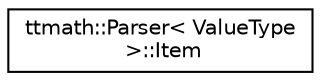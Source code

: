 digraph "Graphical Class Hierarchy"
{
 // LATEX_PDF_SIZE
  edge [fontname="Helvetica",fontsize="10",labelfontname="Helvetica",labelfontsize="10"];
  node [fontname="Helvetica",fontsize="10",shape=record];
  rankdir="LR";
  Node0 [label="ttmath::Parser\< ValueType\l \>::Item",height=0.2,width=0.4,color="black", fillcolor="white", style="filled",URL="$structttmath_1_1_parser_1_1_item.html",tooltip=" "];
}
